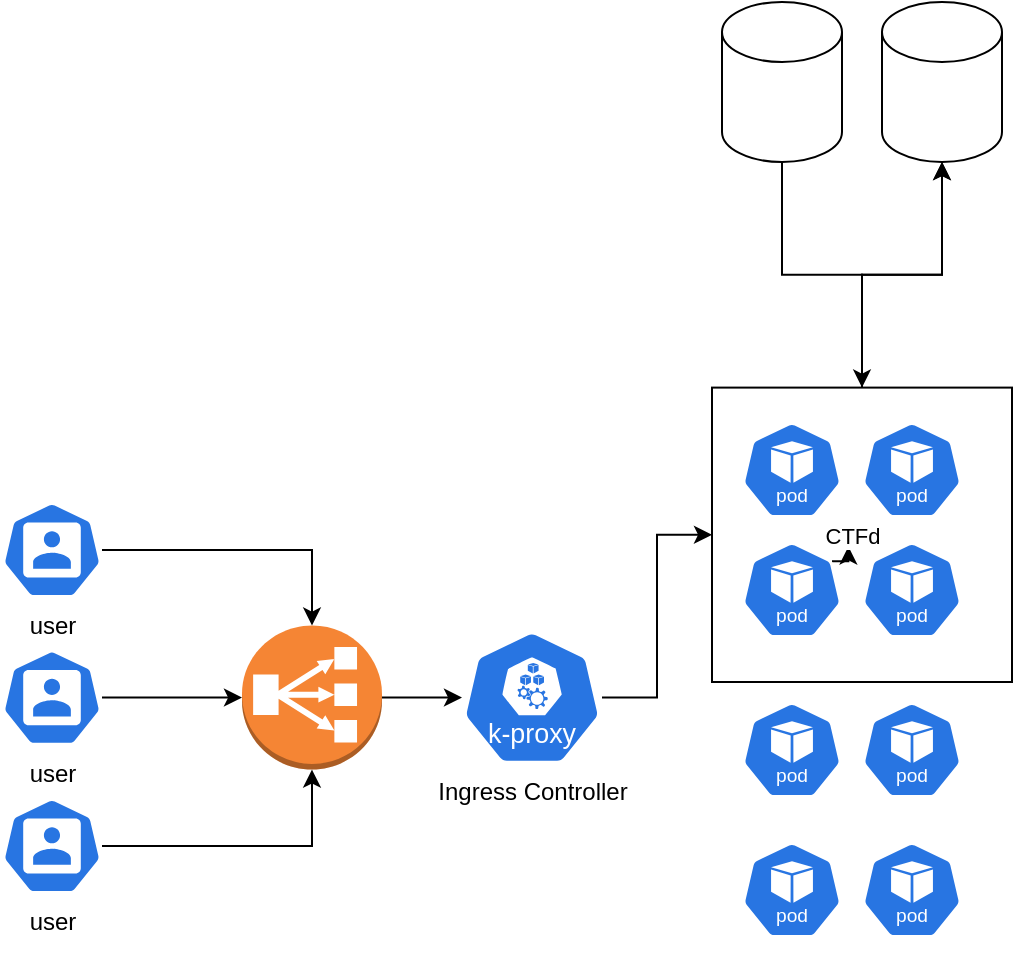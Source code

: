 <mxfile version="24.7.7">
  <diagram name="Page-1" id="eN8ytQWlw_846Q22nIcw">
    <mxGraphModel dx="1158" dy="682" grid="1" gridSize="10" guides="1" tooltips="1" connect="1" arrows="1" fold="1" page="1" pageScale="1" pageWidth="850" pageHeight="1100" math="0" shadow="0">
      <root>
        <mxCell id="0" />
        <mxCell id="1" parent="0" />
        <mxCell id="f0-kn7cBye1a83QEso3L-40" value="" style="edgeStyle=orthogonalEdgeStyle;rounded=0;orthogonalLoop=1;jettySize=auto;html=1;" edge="1" parent="1" source="f0-kn7cBye1a83QEso3L-3" target="f0-kn7cBye1a83QEso3L-9">
          <mxGeometry relative="1" as="geometry" />
        </mxCell>
        <mxCell id="f0-kn7cBye1a83QEso3L-3" value="" style="shape=cylinder3;whiteSpace=wrap;html=1;boundedLbl=1;backgroundOutline=1;size=15;" vertex="1" parent="1">
          <mxGeometry x="430" y="80" width="60" height="80" as="geometry" />
        </mxCell>
        <mxCell id="f0-kn7cBye1a83QEso3L-4" value="" style="shape=cylinder3;whiteSpace=wrap;html=1;boundedLbl=1;backgroundOutline=1;size=15;" vertex="1" parent="1">
          <mxGeometry x="510" y="80" width="60" height="80" as="geometry" />
        </mxCell>
        <mxCell id="f0-kn7cBye1a83QEso3L-37" value="" style="edgeStyle=orthogonalEdgeStyle;rounded=0;orthogonalLoop=1;jettySize=auto;html=1;" edge="1" parent="1" source="f0-kn7cBye1a83QEso3L-9" target="f0-kn7cBye1a83QEso3L-4">
          <mxGeometry relative="1" as="geometry" />
        </mxCell>
        <mxCell id="f0-kn7cBye1a83QEso3L-38" value="" style="edgeStyle=orthogonalEdgeStyle;rounded=0;orthogonalLoop=1;jettySize=auto;html=1;" edge="1" parent="1" source="f0-kn7cBye1a83QEso3L-9" target="f0-kn7cBye1a83QEso3L-4">
          <mxGeometry relative="1" as="geometry" />
        </mxCell>
        <mxCell id="f0-kn7cBye1a83QEso3L-9" value="" style="rounded=0;whiteSpace=wrap;html=1;" vertex="1" parent="1">
          <mxGeometry x="425" y="272.8" width="150" height="147.2" as="geometry" />
        </mxCell>
        <mxCell id="f0-kn7cBye1a83QEso3L-13" value="" style="edgeStyle=orthogonalEdgeStyle;rounded=0;orthogonalLoop=1;jettySize=auto;html=1;" edge="1" parent="1" source="f0-kn7cBye1a83QEso3L-10" target="f0-kn7cBye1a83QEso3L-9">
          <mxGeometry relative="1" as="geometry" />
        </mxCell>
        <mxCell id="f0-kn7cBye1a83QEso3L-10" value="Ingress Controller" style="aspect=fixed;sketch=0;html=1;dashed=0;whitespace=wrap;verticalLabelPosition=bottom;verticalAlign=top;fillColor=#2875E2;strokeColor=#ffffff;points=[[0.005,0.63,0],[0.1,0.2,0],[0.9,0.2,0],[0.5,0,0],[0.995,0.63,0],[0.72,0.99,0],[0.5,1,0],[0.28,0.99,0]];shape=mxgraph.kubernetes.icon2;kubernetesLabel=1;prIcon=k_proxy" vertex="1" parent="1">
          <mxGeometry x="300" y="394.2" width="70" height="67.2" as="geometry" />
        </mxCell>
        <mxCell id="f0-kn7cBye1a83QEso3L-17" value="" style="edgeStyle=orthogonalEdgeStyle;rounded=0;orthogonalLoop=1;jettySize=auto;html=1;" edge="1" parent="1" source="f0-kn7cBye1a83QEso3L-16" target="f0-kn7cBye1a83QEso3L-10">
          <mxGeometry relative="1" as="geometry" />
        </mxCell>
        <mxCell id="f0-kn7cBye1a83QEso3L-16" value="" style="outlineConnect=0;dashed=0;verticalLabelPosition=bottom;verticalAlign=top;align=center;html=1;shape=mxgraph.aws3.classic_load_balancer;fillColor=#F58534;gradientColor=none;" vertex="1" parent="1">
          <mxGeometry x="190" y="391.8" width="70" height="72" as="geometry" />
        </mxCell>
        <mxCell id="f0-kn7cBye1a83QEso3L-30" value="" style="edgeStyle=orthogonalEdgeStyle;rounded=0;orthogonalLoop=1;jettySize=auto;html=1;" edge="1" parent="1" source="f0-kn7cBye1a83QEso3L-26" target="f0-kn7cBye1a83QEso3L-16">
          <mxGeometry relative="1" as="geometry" />
        </mxCell>
        <mxCell id="f0-kn7cBye1a83QEso3L-26" value="user" style="aspect=fixed;sketch=0;html=1;dashed=0;whitespace=wrap;verticalLabelPosition=bottom;verticalAlign=top;fillColor=#2875E2;strokeColor=#ffffff;points=[[0.005,0.63,0],[0.1,0.2,0],[0.9,0.2,0],[0.5,0,0],[0.995,0.63,0],[0.72,0.99,0],[0.5,1,0],[0.28,0.99,0]];shape=mxgraph.kubernetes.icon2;prIcon=user" vertex="1" parent="1">
          <mxGeometry x="70" y="330" width="50" height="48" as="geometry" />
        </mxCell>
        <mxCell id="f0-kn7cBye1a83QEso3L-31" value="" style="edgeStyle=orthogonalEdgeStyle;rounded=0;orthogonalLoop=1;jettySize=auto;html=1;" edge="1" parent="1" source="f0-kn7cBye1a83QEso3L-27" target="f0-kn7cBye1a83QEso3L-16">
          <mxGeometry relative="1" as="geometry" />
        </mxCell>
        <mxCell id="f0-kn7cBye1a83QEso3L-27" value="user&lt;div&gt;&lt;br&gt;&lt;/div&gt;" style="aspect=fixed;sketch=0;html=1;dashed=0;whitespace=wrap;verticalLabelPosition=bottom;verticalAlign=top;fillColor=#2875E2;strokeColor=#ffffff;points=[[0.005,0.63,0],[0.1,0.2,0],[0.9,0.2,0],[0.5,0,0],[0.995,0.63,0],[0.72,0.99,0],[0.5,1,0],[0.28,0.99,0]];shape=mxgraph.kubernetes.icon2;prIcon=user" vertex="1" parent="1">
          <mxGeometry x="70" y="403.8" width="50" height="48" as="geometry" />
        </mxCell>
        <mxCell id="f0-kn7cBye1a83QEso3L-32" value="" style="edgeStyle=orthogonalEdgeStyle;rounded=0;orthogonalLoop=1;jettySize=auto;html=1;" edge="1" parent="1" source="f0-kn7cBye1a83QEso3L-28" target="f0-kn7cBye1a83QEso3L-16">
          <mxGeometry relative="1" as="geometry" />
        </mxCell>
        <mxCell id="f0-kn7cBye1a83QEso3L-28" value="user&lt;div&gt;&lt;br&gt;&lt;/div&gt;" style="aspect=fixed;sketch=0;html=1;dashed=0;whitespace=wrap;verticalLabelPosition=bottom;verticalAlign=top;fillColor=#2875E2;strokeColor=#ffffff;points=[[0.005,0.63,0],[0.1,0.2,0],[0.9,0.2,0],[0.5,0,0],[0.995,0.63,0],[0.72,0.99,0],[0.5,1,0],[0.28,0.99,0]];shape=mxgraph.kubernetes.icon2;prIcon=user" vertex="1" parent="1">
          <mxGeometry x="70" y="478" width="50" height="48" as="geometry" />
        </mxCell>
        <mxCell id="f0-kn7cBye1a83QEso3L-33" value="" style="group" vertex="1" connectable="0" parent="1">
          <mxGeometry x="440" y="290" width="110" height="108" as="geometry" />
        </mxCell>
        <mxCell id="f0-kn7cBye1a83QEso3L-18" value="" style="aspect=fixed;sketch=0;html=1;dashed=0;whitespace=wrap;verticalLabelPosition=bottom;verticalAlign=top;fillColor=#2875E2;strokeColor=#ffffff;points=[[0.005,0.63,0],[0.1,0.2,0],[0.9,0.2,0],[0.5,0,0],[0.995,0.63,0],[0.72,0.99,0],[0.5,1,0],[0.28,0.99,0]];shape=mxgraph.kubernetes.icon2;kubernetesLabel=1;prIcon=pod" vertex="1" parent="f0-kn7cBye1a83QEso3L-33">
          <mxGeometry width="50" height="48" as="geometry" />
        </mxCell>
        <mxCell id="f0-kn7cBye1a83QEso3L-22" value="" style="aspect=fixed;sketch=0;html=1;dashed=0;whitespace=wrap;verticalLabelPosition=bottom;verticalAlign=top;fillColor=#2875E2;strokeColor=#ffffff;points=[[0.005,0.63,0],[0.1,0.2,0],[0.9,0.2,0],[0.5,0,0],[0.995,0.63,0],[0.72,0.99,0],[0.5,1,0],[0.28,0.99,0]];shape=mxgraph.kubernetes.icon2;kubernetesLabel=1;prIcon=pod" vertex="1" parent="f0-kn7cBye1a83QEso3L-33">
          <mxGeometry x="60" width="50" height="48" as="geometry" />
        </mxCell>
        <mxCell id="f0-kn7cBye1a83QEso3L-23" value="" style="aspect=fixed;sketch=0;html=1;dashed=0;whitespace=wrap;verticalLabelPosition=bottom;verticalAlign=top;fillColor=#2875E2;strokeColor=#ffffff;points=[[0.005,0.63,0],[0.1,0.2,0],[0.9,0.2,0],[0.5,0,0],[0.995,0.63,0],[0.72,0.99,0],[0.5,1,0],[0.28,0.99,0]];shape=mxgraph.kubernetes.icon2;kubernetesLabel=1;prIcon=pod" vertex="1" parent="f0-kn7cBye1a83QEso3L-33">
          <mxGeometry x="60" y="60" width="50" height="48" as="geometry" />
        </mxCell>
        <mxCell id="f0-kn7cBye1a83QEso3L-35" style="edgeStyle=orthogonalEdgeStyle;rounded=0;orthogonalLoop=1;jettySize=auto;html=1;exitX=0.9;exitY=0.2;exitDx=0;exitDy=0;exitPerimeter=0;entryX=1.064;entryY=0.046;entryDx=0;entryDy=0;entryPerimeter=0;" edge="1" parent="f0-kn7cBye1a83QEso3L-33">
          <mxGeometry relative="1" as="geometry">
            <mxPoint x="45" y="69.6" as="sourcePoint" />
            <mxPoint x="53.2" y="62.208" as="targetPoint" />
          </mxGeometry>
        </mxCell>
        <mxCell id="f0-kn7cBye1a83QEso3L-42" value="CTFd" style="edgeLabel;html=1;align=center;verticalAlign=middle;resizable=0;points=[];" vertex="1" connectable="0" parent="f0-kn7cBye1a83QEso3L-35">
          <mxGeometry x="0.24" y="1" relative="1" as="geometry">
            <mxPoint x="3" y="-12" as="offset" />
          </mxGeometry>
        </mxCell>
        <mxCell id="f0-kn7cBye1a83QEso3L-34" value="" style="group" vertex="1" connectable="0" parent="1">
          <mxGeometry x="440" y="430" width="110" height="118" as="geometry" />
        </mxCell>
        <mxCell id="f0-kn7cBye1a83QEso3L-20" value="" style="aspect=fixed;sketch=0;html=1;dashed=0;whitespace=wrap;verticalLabelPosition=bottom;verticalAlign=top;fillColor=#2875E2;strokeColor=#ffffff;points=[[0.005,0.63,0],[0.1,0.2,0],[0.9,0.2,0],[0.5,0,0],[0.995,0.63,0],[0.72,0.99,0],[0.5,1,0],[0.28,0.99,0]];shape=mxgraph.kubernetes.icon2;kubernetesLabel=1;prIcon=pod" vertex="1" parent="f0-kn7cBye1a83QEso3L-34">
          <mxGeometry y="70" width="50" height="48" as="geometry" />
        </mxCell>
        <mxCell id="f0-kn7cBye1a83QEso3L-21" value="" style="aspect=fixed;sketch=0;html=1;dashed=0;whitespace=wrap;verticalLabelPosition=bottom;verticalAlign=top;fillColor=#2875E2;strokeColor=#ffffff;points=[[0.005,0.63,0],[0.1,0.2,0],[0.9,0.2,0],[0.5,0,0],[0.995,0.63,0],[0.72,0.99,0],[0.5,1,0],[0.28,0.99,0]];shape=mxgraph.kubernetes.icon2;kubernetesLabel=1;prIcon=pod" vertex="1" parent="f0-kn7cBye1a83QEso3L-34">
          <mxGeometry width="50" height="48" as="geometry" />
        </mxCell>
        <mxCell id="f0-kn7cBye1a83QEso3L-24" value="" style="aspect=fixed;sketch=0;html=1;dashed=0;whitespace=wrap;verticalLabelPosition=bottom;verticalAlign=top;fillColor=#2875E2;strokeColor=#ffffff;points=[[0.005,0.63,0],[0.1,0.2,0],[0.9,0.2,0],[0.5,0,0],[0.995,0.63,0],[0.72,0.99,0],[0.5,1,0],[0.28,0.99,0]];shape=mxgraph.kubernetes.icon2;kubernetesLabel=1;prIcon=pod" vertex="1" parent="f0-kn7cBye1a83QEso3L-34">
          <mxGeometry x="60" y="70" width="50" height="48" as="geometry" />
        </mxCell>
        <mxCell id="f0-kn7cBye1a83QEso3L-25" value="" style="aspect=fixed;sketch=0;html=1;dashed=0;whitespace=wrap;verticalLabelPosition=bottom;verticalAlign=top;fillColor=#2875E2;strokeColor=#ffffff;points=[[0.005,0.63,0],[0.1,0.2,0],[0.9,0.2,0],[0.5,0,0],[0.995,0.63,0],[0.72,0.99,0],[0.5,1,0],[0.28,0.99,0]];shape=mxgraph.kubernetes.icon2;kubernetesLabel=1;prIcon=pod" vertex="1" parent="f0-kn7cBye1a83QEso3L-34">
          <mxGeometry x="60" width="50" height="48" as="geometry" />
        </mxCell>
        <mxCell id="f0-kn7cBye1a83QEso3L-45" value="" style="aspect=fixed;sketch=0;html=1;dashed=0;whitespace=wrap;verticalLabelPosition=bottom;verticalAlign=top;fillColor=#2875E2;strokeColor=#ffffff;points=[[0.005,0.63,0],[0.1,0.2,0],[0.9,0.2,0],[0.5,0,0],[0.995,0.63,0],[0.72,0.99,0],[0.5,1,0],[0.28,0.99,0]];shape=mxgraph.kubernetes.icon2;kubernetesLabel=1;prIcon=pod" vertex="1" parent="1">
          <mxGeometry x="440" y="350" width="50" height="48" as="geometry" />
        </mxCell>
      </root>
    </mxGraphModel>
  </diagram>
</mxfile>

